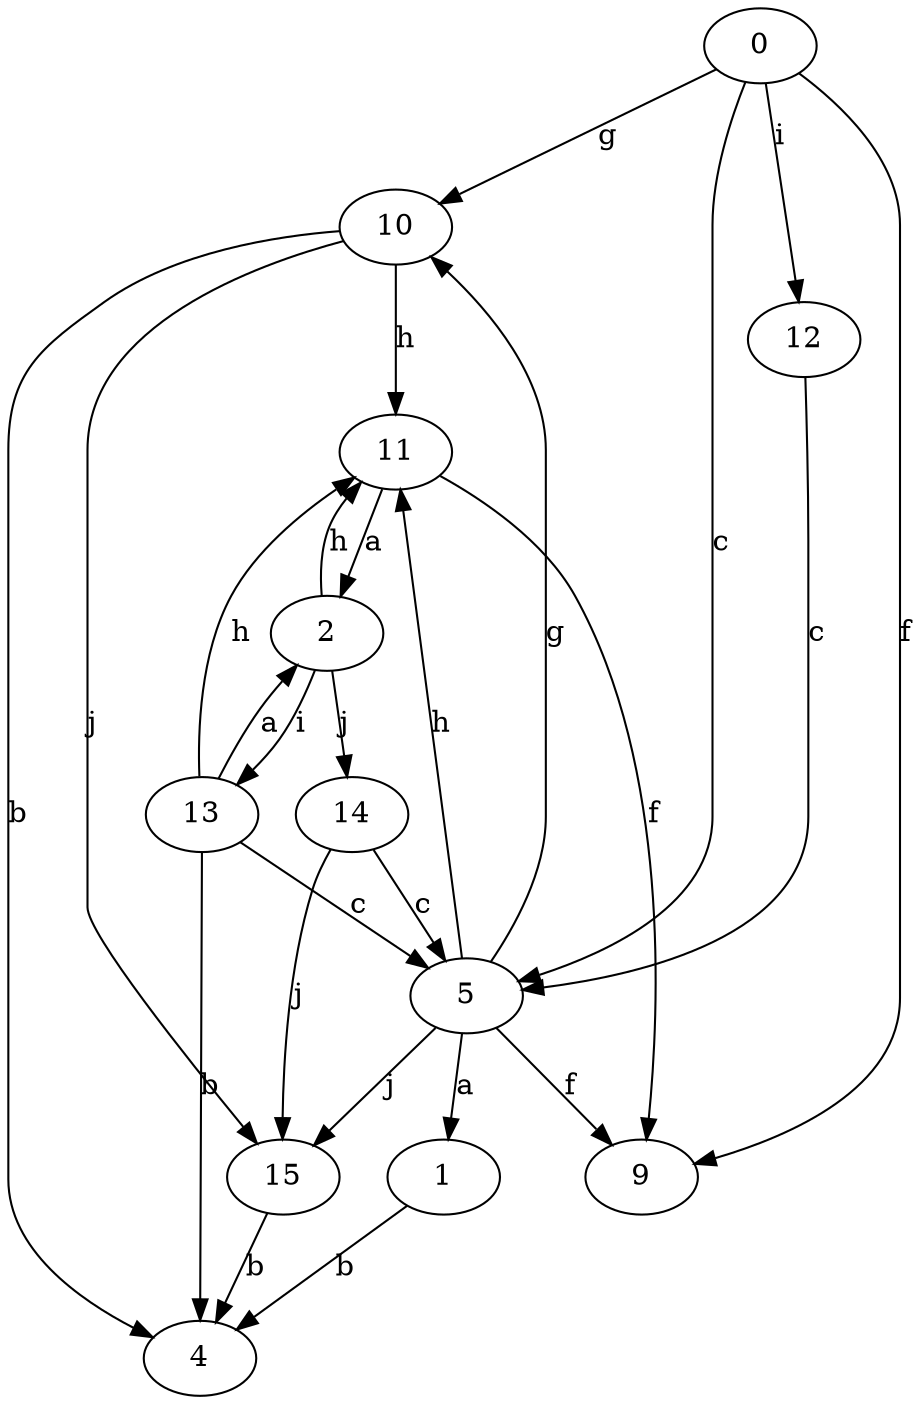 strict digraph  {
1;
2;
4;
5;
9;
10;
11;
0;
12;
13;
14;
15;
1 -> 4  [label=b];
2 -> 11  [label=h];
2 -> 13  [label=i];
2 -> 14  [label=j];
5 -> 1  [label=a];
5 -> 9  [label=f];
5 -> 10  [label=g];
5 -> 11  [label=h];
5 -> 15  [label=j];
10 -> 4  [label=b];
10 -> 11  [label=h];
10 -> 15  [label=j];
11 -> 2  [label=a];
11 -> 9  [label=f];
0 -> 5  [label=c];
0 -> 9  [label=f];
0 -> 10  [label=g];
0 -> 12  [label=i];
12 -> 5  [label=c];
13 -> 2  [label=a];
13 -> 4  [label=b];
13 -> 5  [label=c];
13 -> 11  [label=h];
14 -> 5  [label=c];
14 -> 15  [label=j];
15 -> 4  [label=b];
}
